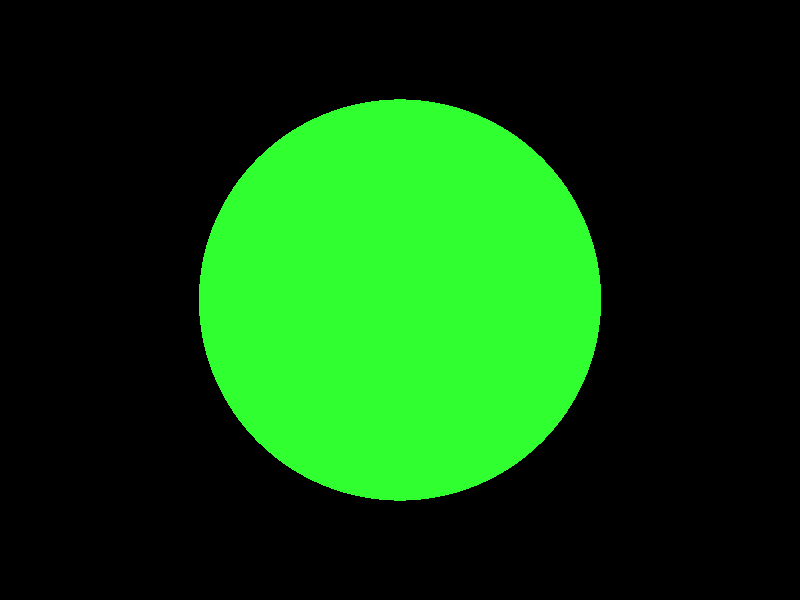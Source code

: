 /*****************************************************************************

    File: "led_dim_green.pov"

    Copyright (C) 2003,2019 Bruce Ward

    This file is part of applepi, an Apple2 Emulator.
    (Apple2 is a trademark of Apple, Inc.)

    "applepi" is free software; you can redistribute it and/or modify
    it under the terms of the GNU General Public License as published by
    the Free Software Foundation; either version 3 of the License, or
    (at your option) any later version.

    "applepi" is distributed in the hope that it will be useful,
    but WITHOUT ANY WARRANTY; without even the implied warranty of
    MERCHANTABILITY or FITNESS FOR A PARTICULAR PURPOSE.  See the
    GNU General Public License for more details.

    You may obtain a copy of the GNU General Public License by writing to:

    The Free Software Foundation, Inc.
    51 Franklin Street, Fifth Floor
    Boston, MA 02110-1335 USA

    Or simply visit: https://www.gnu.org/licenses/gpl-3.0.html

*****************************************************************************/




// Persistence Of Vision raytracer version 3.5 file.
// -------------------------------------------------
//
//  A simple green LED, seen head-on.
//  Do this:
//  povray  led_dim_green.pov  +UA +W24 +H18
//

global_settings { assumed_gamma 2.2 }

#include "colors.inc"
#include "shapes.inc"
#include "textures.inc"
#include "glass.inc"
#include "consts.inc"                  // Index of refraction constants

camera {
   location <0, 0, -100>
   angle 40
   look_at <0, 0, 0>
}



light_source { <-200, 200, -100>  rgb<2, 2, 2> }


#declare plastic = material {
    texture {
        pigment {
            rgbf<0.2, 1, 0.2, 1>
        }

        finish { // from glass.inc, F_Glass8
            specular 0.3
            roughness 0.1
            ambient 0
            diffuse 0.15
            brilliance 4
            reflection {
              0.2, 1.0
                fresnel on
            }
            conserve_energy
        }
    }
    interior {
        ior 1.5
        media {
            scattering {
                ISOTROPIC_SCATTERING,
                rgb <0.1, 0.5, 0.1>
                extinction 1
            }
        }
    }
}



union {
    sphere { <0, 0, 0>, 18
        material {plastic}
    }
    cylinder { <0,0,0>, <0,0,36>, 18
        material {plastic}
    }
}



// this light source & box approximate the diode.
// (light source is omitted... it's dim.)

box {
    <-0.15, -0.2 18>,<0.15, 0.2, 18+0.1>
    pigment {rgb<0.1, 1, 0.1>}
    finish {
        ambient 1
        diffuse 1
    }
}



